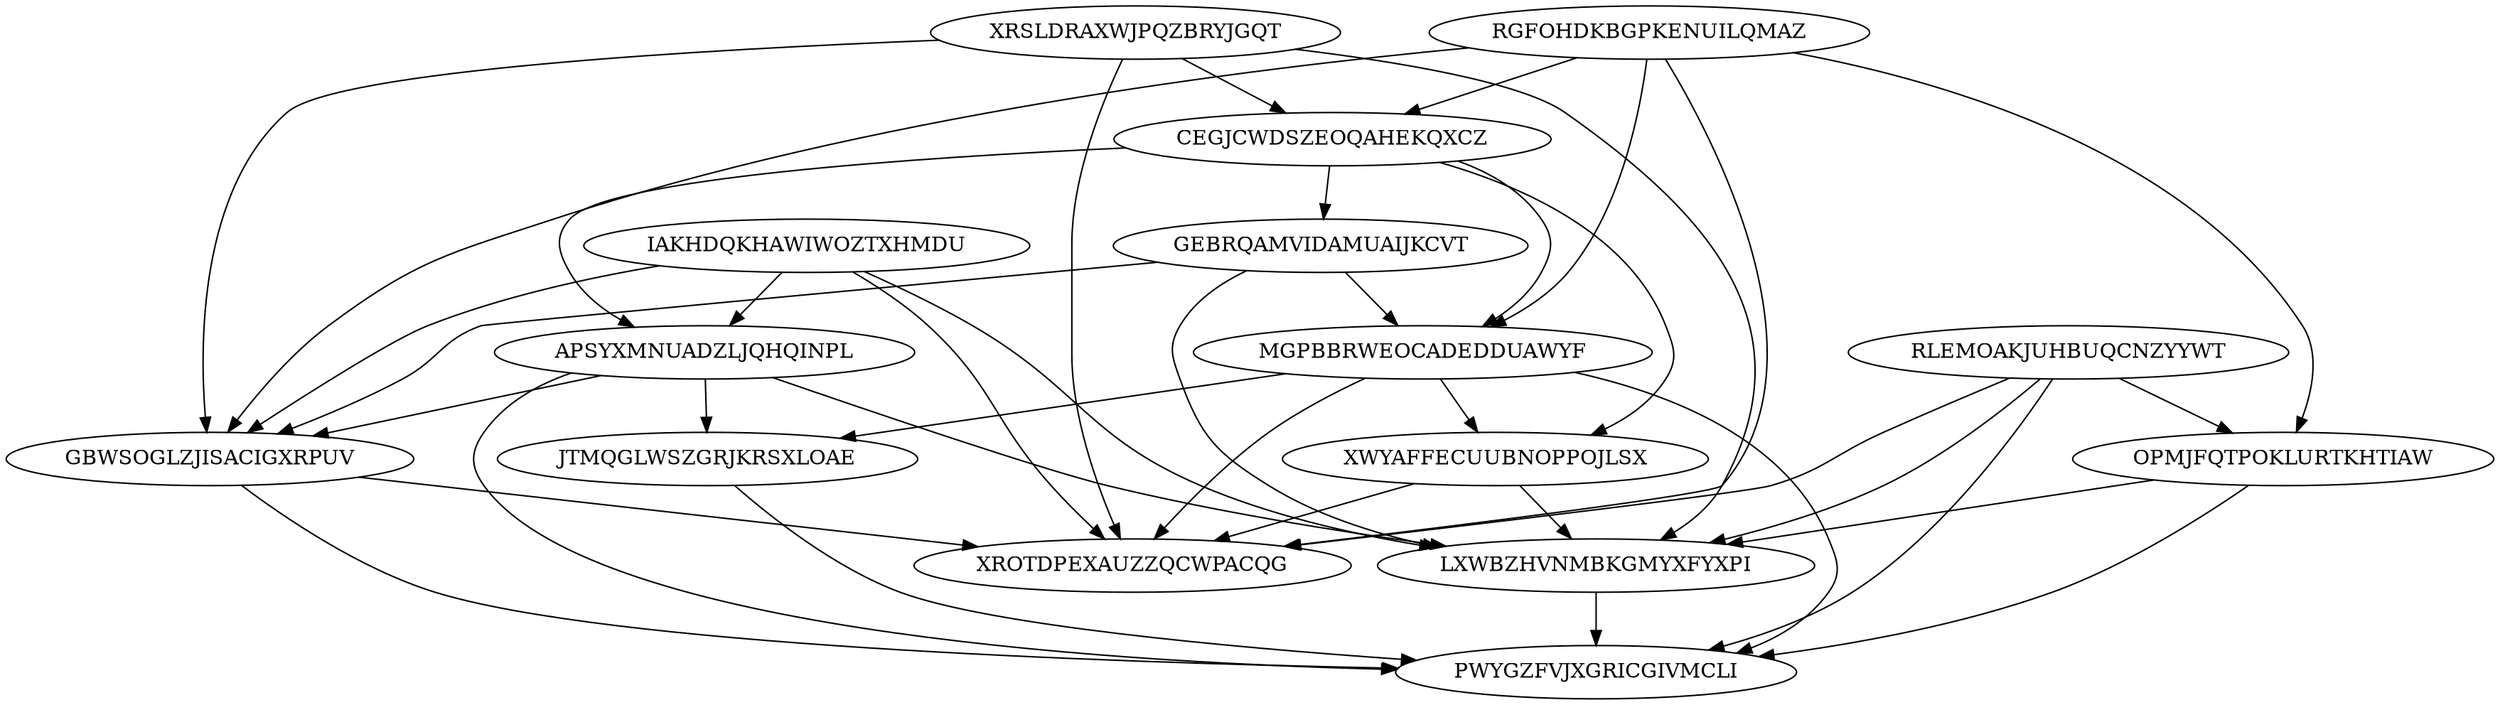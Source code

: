digraph N15M40 {
	XRSLDRAXWJPQZBRYJGQT	[Weight=18];
	RGFOHDKBGPKENUILQMAZ	[Weight=11];
	CEGJCWDSZEOQAHEKQXCZ	[Weight=13];
	RLEMOAKJUHBUQCNZYYWT	[Weight=17];
	GEBRQAMVIDAMUAIJKCVT	[Weight=11];
	IAKHDQKHAWIWOZTXHMDU	[Weight=13];
	APSYXMNUADZLJQHQINPL	[Weight=10];
	MGPBBRWEOCADEDDUAWYF	[Weight=13];
	OPMJFQTPOKLURTKHTIAW	[Weight=18];
	XWYAFFECUUBNOPPOJLSX	[Weight=15];
	LXWBZHVNMBKGMYXFYXPI	[Weight=16];
	GBWSOGLZJISACIGXRPUV	[Weight=18];
	JTMQGLWSZGRJKRSXLOAE	[Weight=14];
	PWYGZFVJXGRICGIVMCLI	[Weight=14];
	XROTDPEXAUZZQCWPACQG	[Weight=12];
	IAKHDQKHAWIWOZTXHMDU -> LXWBZHVNMBKGMYXFYXPI [Weight=17];
	RLEMOAKJUHBUQCNZYYWT -> LXWBZHVNMBKGMYXFYXPI [Weight=16];
	RGFOHDKBGPKENUILQMAZ -> MGPBBRWEOCADEDDUAWYF [Weight=20];
	GBWSOGLZJISACIGXRPUV -> XROTDPEXAUZZQCWPACQG [Weight=16];
	APSYXMNUADZLJQHQINPL -> GBWSOGLZJISACIGXRPUV [Weight=12];
	OPMJFQTPOKLURTKHTIAW -> PWYGZFVJXGRICGIVMCLI [Weight=10];
	MGPBBRWEOCADEDDUAWYF -> XROTDPEXAUZZQCWPACQG [Weight=18];
	CEGJCWDSZEOQAHEKQXCZ -> GEBRQAMVIDAMUAIJKCVT [Weight=13];
	CEGJCWDSZEOQAHEKQXCZ -> APSYXMNUADZLJQHQINPL [Weight=17];
	RGFOHDKBGPKENUILQMAZ -> GBWSOGLZJISACIGXRPUV [Weight=20];
	RLEMOAKJUHBUQCNZYYWT -> OPMJFQTPOKLURTKHTIAW [Weight=18];
	GBWSOGLZJISACIGXRPUV -> PWYGZFVJXGRICGIVMCLI [Weight=17];
	CEGJCWDSZEOQAHEKQXCZ -> XWYAFFECUUBNOPPOJLSX [Weight=15];
	IAKHDQKHAWIWOZTXHMDU -> XROTDPEXAUZZQCWPACQG [Weight=16];
	XRSLDRAXWJPQZBRYJGQT -> CEGJCWDSZEOQAHEKQXCZ [Weight=16];
	GEBRQAMVIDAMUAIJKCVT -> GBWSOGLZJISACIGXRPUV [Weight=13];
	XRSLDRAXWJPQZBRYJGQT -> XROTDPEXAUZZQCWPACQG [Weight=20];
	XWYAFFECUUBNOPPOJLSX -> XROTDPEXAUZZQCWPACQG [Weight=19];
	GEBRQAMVIDAMUAIJKCVT -> LXWBZHVNMBKGMYXFYXPI [Weight=18];
	APSYXMNUADZLJQHQINPL -> LXWBZHVNMBKGMYXFYXPI [Weight=17];
	APSYXMNUADZLJQHQINPL -> JTMQGLWSZGRJKRSXLOAE [Weight=11];
	RGFOHDKBGPKENUILQMAZ -> CEGJCWDSZEOQAHEKQXCZ [Weight=18];
	IAKHDQKHAWIWOZTXHMDU -> APSYXMNUADZLJQHQINPL [Weight=13];
	IAKHDQKHAWIWOZTXHMDU -> GBWSOGLZJISACIGXRPUV [Weight=12];
	MGPBBRWEOCADEDDUAWYF -> JTMQGLWSZGRJKRSXLOAE [Weight=15];
	JTMQGLWSZGRJKRSXLOAE -> PWYGZFVJXGRICGIVMCLI [Weight=19];
	MGPBBRWEOCADEDDUAWYF -> PWYGZFVJXGRICGIVMCLI [Weight=10];
	XRSLDRAXWJPQZBRYJGQT -> GBWSOGLZJISACIGXRPUV [Weight=16];
	LXWBZHVNMBKGMYXFYXPI -> PWYGZFVJXGRICGIVMCLI [Weight=17];
	RGFOHDKBGPKENUILQMAZ -> OPMJFQTPOKLURTKHTIAW [Weight=13];
	OPMJFQTPOKLURTKHTIAW -> LXWBZHVNMBKGMYXFYXPI [Weight=14];
	RLEMOAKJUHBUQCNZYYWT -> PWYGZFVJXGRICGIVMCLI [Weight=16];
	CEGJCWDSZEOQAHEKQXCZ -> MGPBBRWEOCADEDDUAWYF [Weight=17];
	APSYXMNUADZLJQHQINPL -> PWYGZFVJXGRICGIVMCLI [Weight=20];
	XWYAFFECUUBNOPPOJLSX -> LXWBZHVNMBKGMYXFYXPI [Weight=18];
	GEBRQAMVIDAMUAIJKCVT -> MGPBBRWEOCADEDDUAWYF [Weight=13];
	RGFOHDKBGPKENUILQMAZ -> XROTDPEXAUZZQCWPACQG [Weight=20];
	MGPBBRWEOCADEDDUAWYF -> XWYAFFECUUBNOPPOJLSX [Weight=14];
	RLEMOAKJUHBUQCNZYYWT -> XROTDPEXAUZZQCWPACQG [Weight=15];
	XRSLDRAXWJPQZBRYJGQT -> LXWBZHVNMBKGMYXFYXPI [Weight=10];
}
